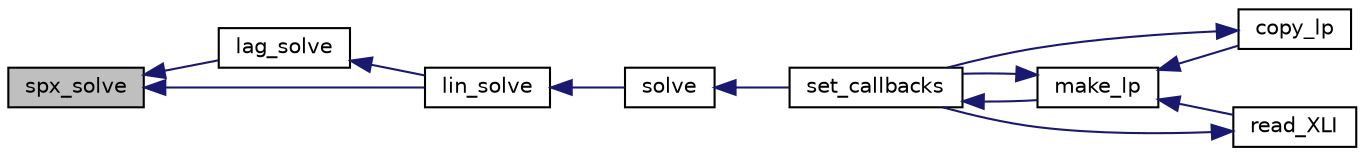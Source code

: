digraph "spx_solve"
{
  edge [fontname="Helvetica",fontsize="10",labelfontname="Helvetica",labelfontsize="10"];
  node [fontname="Helvetica",fontsize="10",shape=record];
  rankdir="LR";
  Node2154 [label="spx_solve",height=0.2,width=0.4,color="black", fillcolor="grey75", style="filled", fontcolor="black"];
  Node2154 -> Node2155 [dir="back",color="midnightblue",fontsize="10",style="solid",fontname="Helvetica"];
  Node2155 [label="lag_solve",height=0.2,width=0.4,color="black", fillcolor="white", style="filled",URL="$d1/d0a/lp__simplex_8h.html#a320e9e82c06466267a7cb7844c7767b8"];
  Node2155 -> Node2156 [dir="back",color="midnightblue",fontsize="10",style="solid",fontname="Helvetica"];
  Node2156 [label="lin_solve",height=0.2,width=0.4,color="black", fillcolor="white", style="filled",URL="$d1/d0a/lp__simplex_8h.html#a794b0beb471eb7ece9a694717b65b947"];
  Node2156 -> Node2157 [dir="back",color="midnightblue",fontsize="10",style="solid",fontname="Helvetica"];
  Node2157 [label="solve",height=0.2,width=0.4,color="black", fillcolor="white", style="filled",URL="$df/df7/lp__lib_8h.html#a0f4da3a192397e77e6fe92704d4fad3f"];
  Node2157 -> Node2158 [dir="back",color="midnightblue",fontsize="10",style="solid",fontname="Helvetica"];
  Node2158 [label="set_callbacks",height=0.2,width=0.4,color="black", fillcolor="white", style="filled",URL="$df/df7/lp__lib_8h.html#a929e8acb9704f61e16927c915c15cd07"];
  Node2158 -> Node2159 [dir="back",color="midnightblue",fontsize="10",style="solid",fontname="Helvetica"];
  Node2159 [label="make_lp",height=0.2,width=0.4,color="black", fillcolor="white", style="filled",URL="$df/df7/lp__lib_8h.html#a68a0333d84dd944f67e2a0ec72e346a9"];
  Node2159 -> Node2160 [dir="back",color="midnightblue",fontsize="10",style="solid",fontname="Helvetica"];
  Node2160 [label="copy_lp",height=0.2,width=0.4,color="black", fillcolor="white", style="filled",URL="$df/df7/lp__lib_8h.html#aca83ecdbc200b414db491306f3070ae9"];
  Node2160 -> Node2158 [dir="back",color="midnightblue",fontsize="10",style="solid",fontname="Helvetica"];
  Node2159 -> Node2158 [dir="back",color="midnightblue",fontsize="10",style="solid",fontname="Helvetica"];
  Node2159 -> Node2161 [dir="back",color="midnightblue",fontsize="10",style="solid",fontname="Helvetica"];
  Node2161 [label="read_XLI",height=0.2,width=0.4,color="black", fillcolor="white", style="filled",URL="$df/df7/lp__lib_8h.html#a351dd803960ab0dae2b39f2c65d3a58d"];
  Node2161 -> Node2158 [dir="back",color="midnightblue",fontsize="10",style="solid",fontname="Helvetica"];
  Node2154 -> Node2156 [dir="back",color="midnightblue",fontsize="10",style="solid",fontname="Helvetica"];
}

